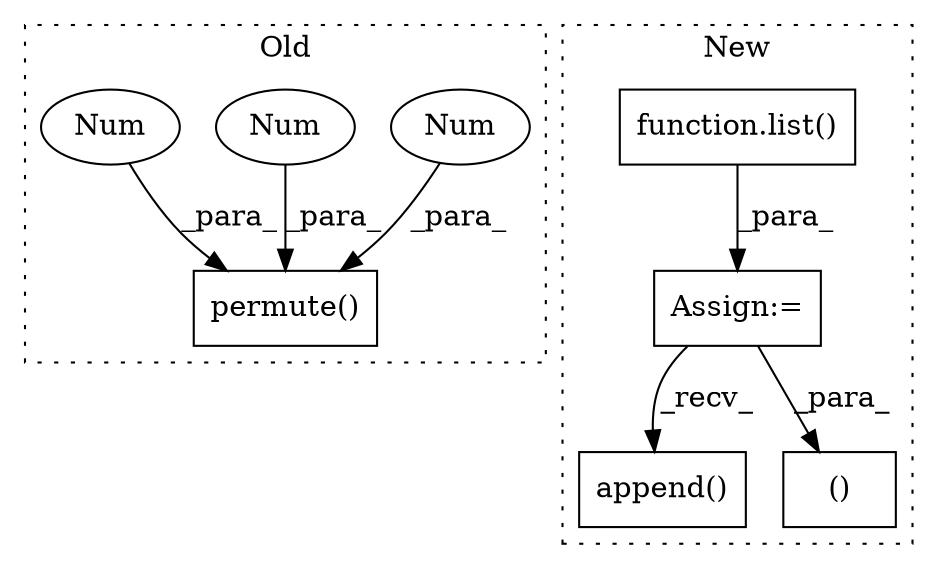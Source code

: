digraph G {
subgraph cluster0 {
1 [label="permute()" a="75" s="2152,2180" l="15,1" shape="box"];
3 [label="Num" a="76" s="2167" l="1" shape="ellipse"];
4 [label="Num" a="76" s="2170" l="1" shape="ellipse"];
5 [label="Num" a="76" s="2176" l="1" shape="ellipse"];
label = "Old";
style="dotted";
}
subgraph cluster1 {
2 [label="function.list()" a="75" s="1998" l="6" shape="box"];
6 [label="append()" a="75" s="2747,2833" l="23,1" shape="box"];
7 [label="Assign:=" a="68" s="1995" l="3" shape="box"];
8 [label="()" a="54" s="3165" l="22" shape="box"];
label = "New";
style="dotted";
}
2 -> 7 [label="_para_"];
3 -> 1 [label="_para_"];
4 -> 1 [label="_para_"];
5 -> 1 [label="_para_"];
7 -> 8 [label="_para_"];
7 -> 6 [label="_recv_"];
}